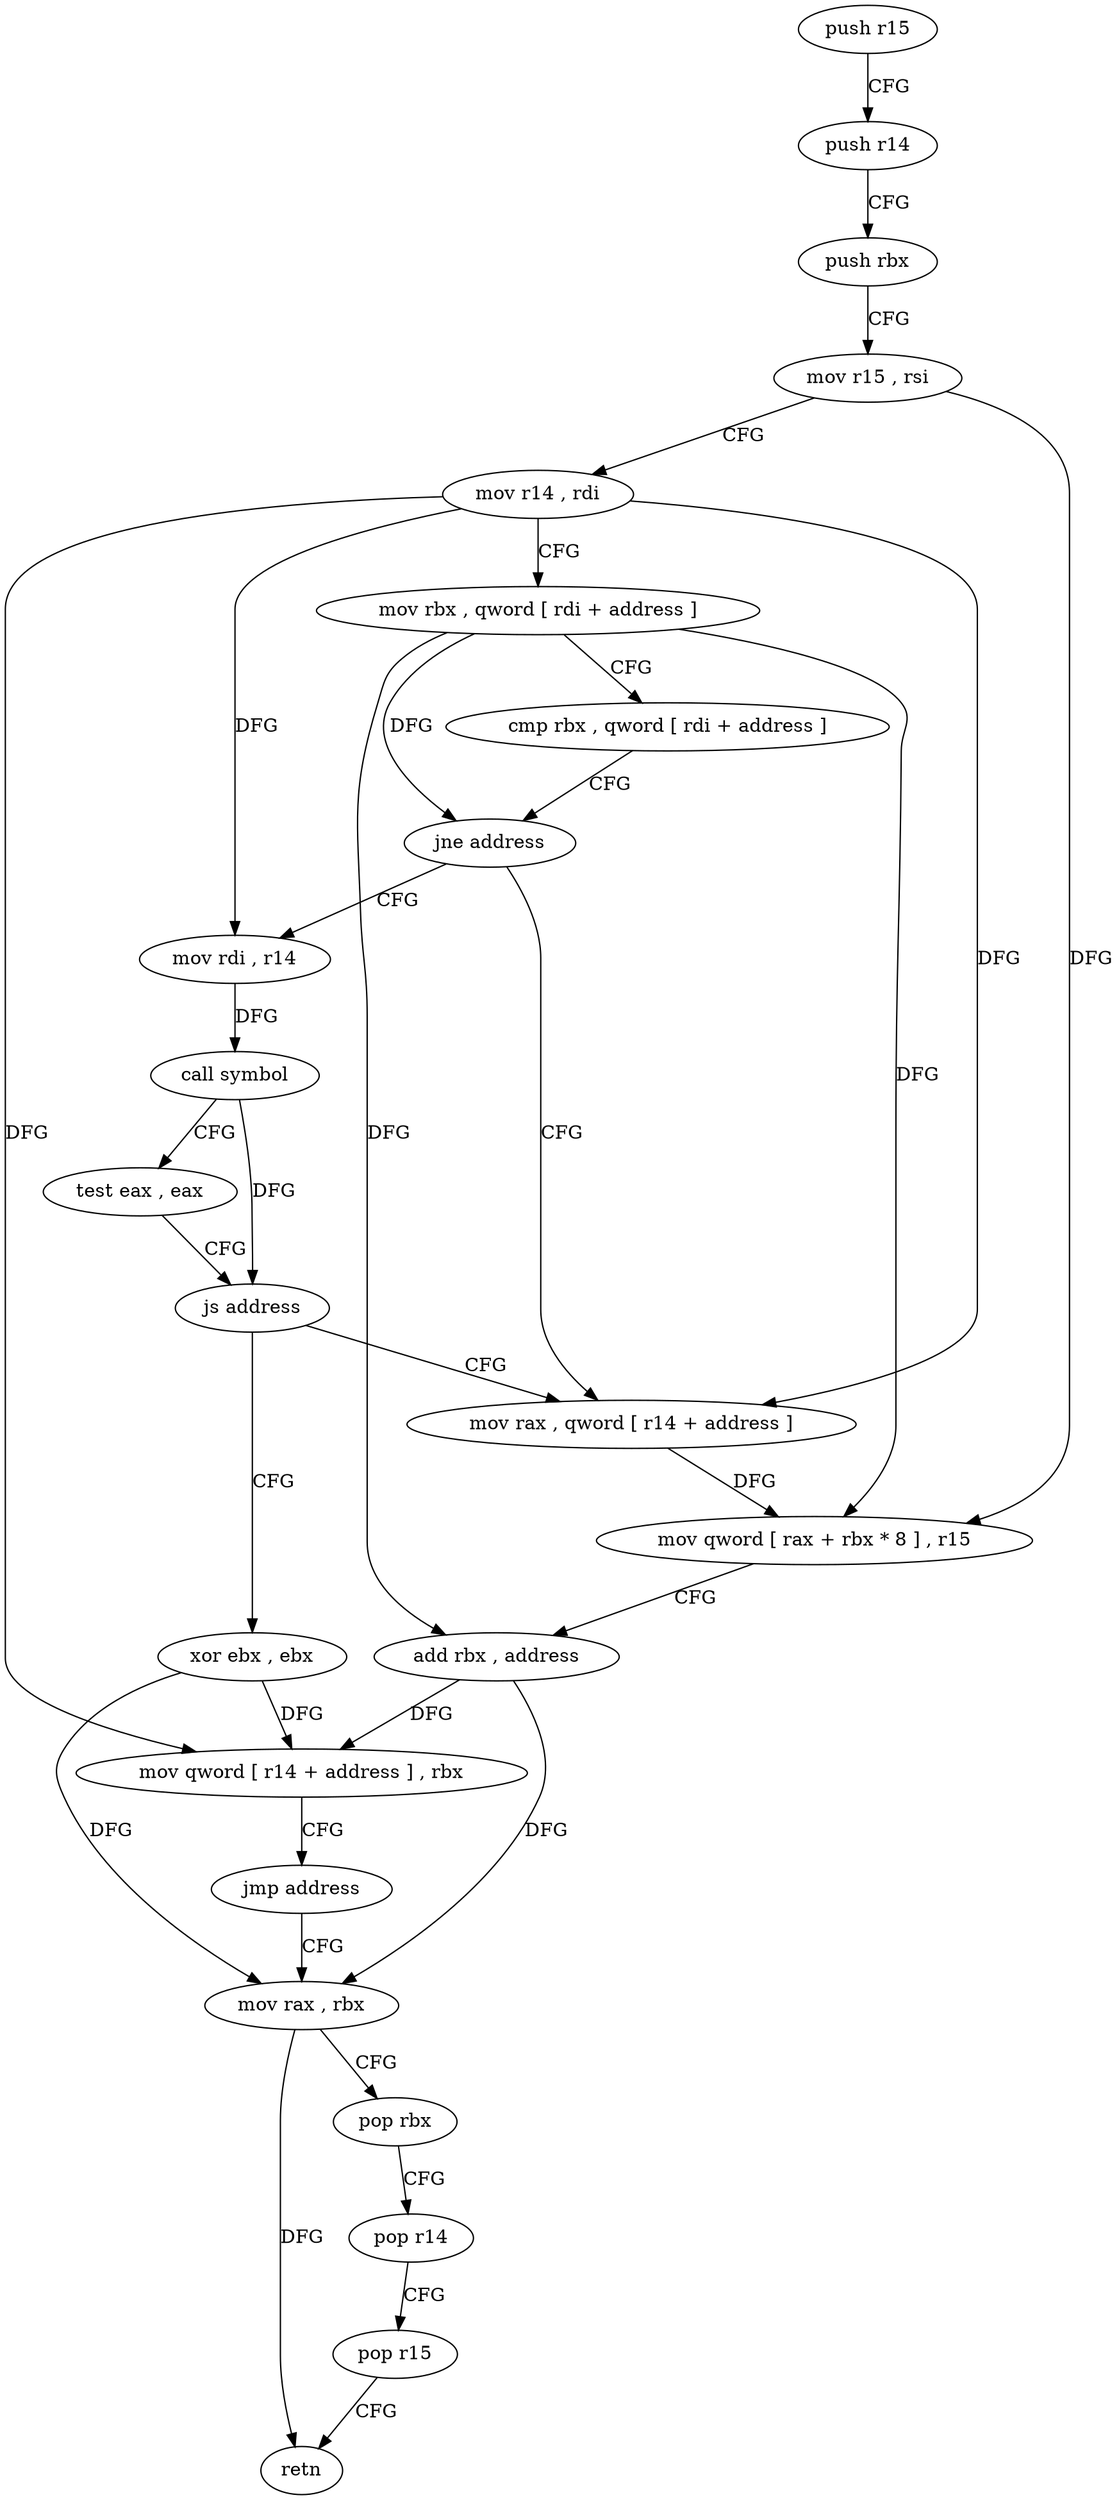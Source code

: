 digraph "func" {
"149152" [label = "push r15" ]
"149154" [label = "push r14" ]
"149156" [label = "push rbx" ]
"149157" [label = "mov r15 , rsi" ]
"149160" [label = "mov r14 , rdi" ]
"149163" [label = "mov rbx , qword [ rdi + address ]" ]
"149167" [label = "cmp rbx , qword [ rdi + address ]" ]
"149171" [label = "jne address" ]
"149185" [label = "mov rax , qword [ r14 + address ]" ]
"149173" [label = "mov rdi , r14" ]
"149189" [label = "mov qword [ rax + rbx * 8 ] , r15" ]
"149193" [label = "add rbx , address" ]
"149197" [label = "mov qword [ r14 + address ] , rbx" ]
"149201" [label = "jmp address" ]
"149205" [label = "mov rax , rbx" ]
"149176" [label = "call symbol" ]
"149181" [label = "test eax , eax" ]
"149183" [label = "js address" ]
"149203" [label = "xor ebx , ebx" ]
"149208" [label = "pop rbx" ]
"149209" [label = "pop r14" ]
"149211" [label = "pop r15" ]
"149213" [label = "retn" ]
"149152" -> "149154" [ label = "CFG" ]
"149154" -> "149156" [ label = "CFG" ]
"149156" -> "149157" [ label = "CFG" ]
"149157" -> "149160" [ label = "CFG" ]
"149157" -> "149189" [ label = "DFG" ]
"149160" -> "149163" [ label = "CFG" ]
"149160" -> "149185" [ label = "DFG" ]
"149160" -> "149197" [ label = "DFG" ]
"149160" -> "149173" [ label = "DFG" ]
"149163" -> "149167" [ label = "CFG" ]
"149163" -> "149171" [ label = "DFG" ]
"149163" -> "149189" [ label = "DFG" ]
"149163" -> "149193" [ label = "DFG" ]
"149167" -> "149171" [ label = "CFG" ]
"149171" -> "149185" [ label = "CFG" ]
"149171" -> "149173" [ label = "CFG" ]
"149185" -> "149189" [ label = "DFG" ]
"149173" -> "149176" [ label = "DFG" ]
"149189" -> "149193" [ label = "CFG" ]
"149193" -> "149197" [ label = "DFG" ]
"149193" -> "149205" [ label = "DFG" ]
"149197" -> "149201" [ label = "CFG" ]
"149201" -> "149205" [ label = "CFG" ]
"149205" -> "149208" [ label = "CFG" ]
"149205" -> "149213" [ label = "DFG" ]
"149176" -> "149181" [ label = "CFG" ]
"149176" -> "149183" [ label = "DFG" ]
"149181" -> "149183" [ label = "CFG" ]
"149183" -> "149203" [ label = "CFG" ]
"149183" -> "149185" [ label = "CFG" ]
"149203" -> "149205" [ label = "DFG" ]
"149203" -> "149197" [ label = "DFG" ]
"149208" -> "149209" [ label = "CFG" ]
"149209" -> "149211" [ label = "CFG" ]
"149211" -> "149213" [ label = "CFG" ]
}
